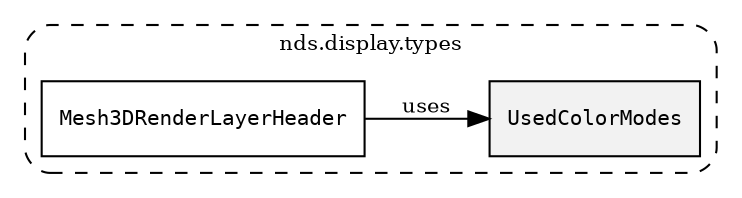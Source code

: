 /**
 * This dot file creates symbol collaboration diagram for UsedColorModes.
 */
digraph ZSERIO
{
    node [shape=box, fontsize=10];
    rankdir="LR";
    fontsize=10;
    tooltip="UsedColorModes collaboration diagram";

    subgraph "cluster_nds.display.types"
    {
        style="dashed, rounded";
        label="nds.display.types";
        tooltip="Package nds.display.types";
        href="../../../content/packages/nds.display.types.html#Package-nds-display-types";
        target="_parent";

        "UsedColorModes" [style="filled", fillcolor="#0000000D", target="_parent", label=<<font face="monospace"><table align="center" border="0" cellspacing="0" cellpadding="0"><tr><td href="../../../content/packages/nds.display.types.html#Bitmask-UsedColorModes" title="Bitmask defined in nds.display.types">UsedColorModes</td></tr></table></font>>];
        "Mesh3DRenderLayerHeader" [target="_parent", label=<<font face="monospace"><table align="center" border="0" cellspacing="0" cellpadding="0"><tr><td href="../../../content/packages/nds.display.types.html#Structure-Mesh3DRenderLayerHeader" title="Structure defined in nds.display.types">Mesh3DRenderLayerHeader</td></tr></table></font>>];
    }

    "Mesh3DRenderLayerHeader" -> "UsedColorModes" [label="uses", fontsize=10];
}
